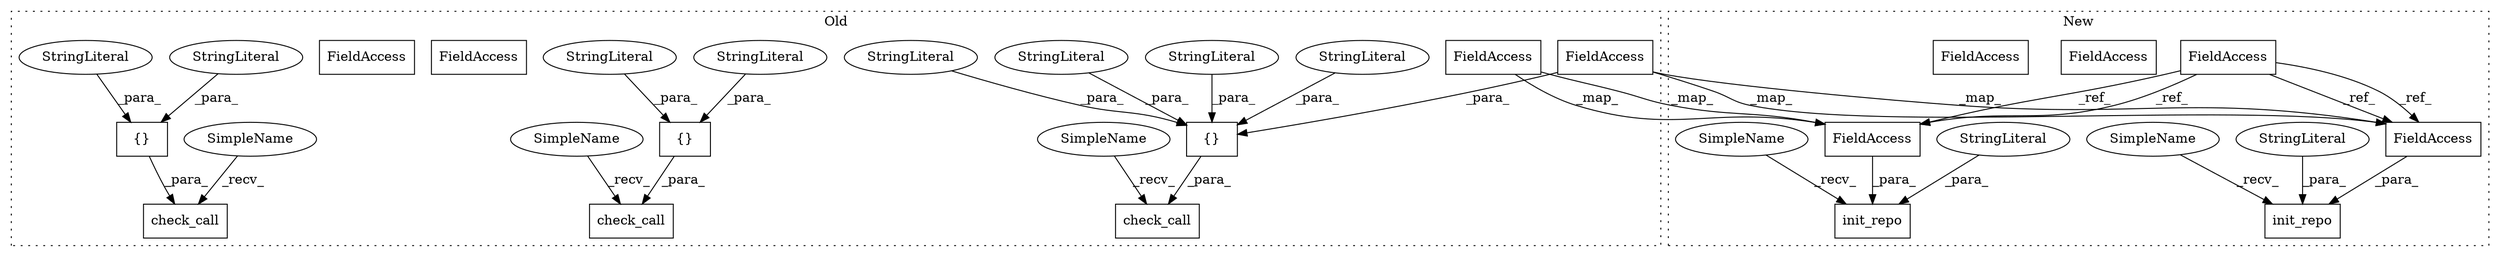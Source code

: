 digraph G {
subgraph cluster0 {
1 [label="check_call" a="32" s="2718,2755" l="11,1" shape="box"];
3 [label="{}" a="4" s="2741,2754" l="1,1" shape="box"];
4 [label="check_call" a="32" s="2775,2839" l="11,1" shape="box"];
5 [label="{}" a="4" s="2798,2838" l="1,1" shape="box"];
8 [label="StringLiteral" a="45" s="2814" l="5" shape="ellipse"];
9 [label="StringLiteral" a="45" s="2748" l="6" shape="ellipse"];
10 [label="StringLiteral" a="45" s="2799" l="5" shape="ellipse"];
11 [label="StringLiteral" a="45" s="2805" l="8" shape="ellipse"];
12 [label="StringLiteral" a="45" s="2820" l="7" shape="ellipse"];
13 [label="StringLiteral" a="45" s="2742" l="5" shape="ellipse"];
15 [label="check_call" a="32" s="3476,3513" l="11,1" shape="box"];
16 [label="{}" a="4" s="3499,3512" l="1,1" shape="box"];
17 [label="StringLiteral" a="45" s="3506" l="6" shape="ellipse"];
19 [label="StringLiteral" a="45" s="3500" l="5" shape="ellipse"];
21 [label="FieldAccess" a="22" s="3587" l="10" shape="box"];
23 [label="FieldAccess" a="22" s="2828" l="10" shape="box"];
24 [label="SimpleName" a="42" s="2764" l="10" shape="ellipse"];
25 [label="SimpleName" a="42" s="2707" l="10" shape="ellipse"];
26 [label="SimpleName" a="42" s="3465" l="10" shape="ellipse"];
27 [label="FieldAccess" a="22" s="3587" l="10" shape="box"];
28 [label="FieldAccess" a="22" s="2828" l="10" shape="box"];
label = "Old";
style="dotted";
}
subgraph cluster1 {
2 [label="init_repo" a="32" s="3094,3122" l="10,1" shape="box"];
6 [label="FieldAccess" a="22" s="2772" l="10" shape="box"];
7 [label="StringLiteral" a="45" s="3104" l="7" shape="ellipse"];
14 [label="init_repo" a="32" s="3852,3881" l="10,1" shape="box"];
18 [label="StringLiteral" a="45" s="3862" l="8" shape="ellipse"];
20 [label="FieldAccess" a="22" s="3871" l="10" shape="box"];
22 [label="FieldAccess" a="22" s="3112" l="10" shape="box"];
29 [label="FieldAccess" a="22" s="3871" l="10" shape="box"];
30 [label="FieldAccess" a="22" s="3112" l="10" shape="box"];
31 [label="SimpleName" a="42" s="3090" l="3" shape="ellipse"];
32 [label="SimpleName" a="42" s="3848" l="3" shape="ellipse"];
label = "New";
style="dotted";
}
3 -> 1 [label="_para_"];
5 -> 4 [label="_para_"];
6 -> 30 [label="_ref_"];
6 -> 29 [label="_ref_"];
6 -> 29 [label="_ref_"];
6 -> 30 [label="_ref_"];
7 -> 2 [label="_para_"];
8 -> 5 [label="_para_"];
9 -> 3 [label="_para_"];
10 -> 5 [label="_para_"];
11 -> 5 [label="_para_"];
12 -> 5 [label="_para_"];
13 -> 3 [label="_para_"];
16 -> 15 [label="_para_"];
17 -> 16 [label="_para_"];
18 -> 14 [label="_para_"];
19 -> 16 [label="_para_"];
24 -> 4 [label="_recv_"];
25 -> 1 [label="_recv_"];
26 -> 15 [label="_recv_"];
27 -> 29 [label="_map_"];
27 -> 29 [label="_map_"];
28 -> 5 [label="_para_"];
28 -> 30 [label="_map_"];
28 -> 30 [label="_map_"];
29 -> 14 [label="_para_"];
30 -> 2 [label="_para_"];
31 -> 2 [label="_recv_"];
32 -> 14 [label="_recv_"];
}